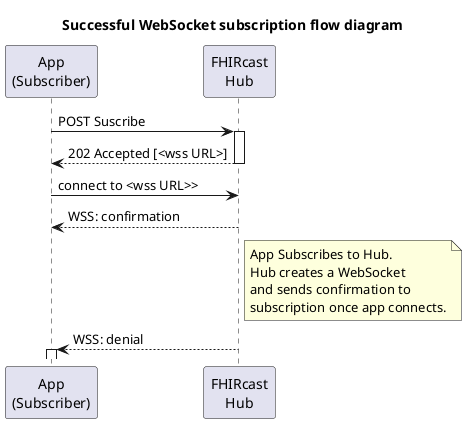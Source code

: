@startuml

title Successful WebSocket subscription flow diagram

participant "App\n(Subscriber)" as Subscriber
participant "FHIRcast\nHub" as Hub

Subscriber -> Hub++: POST Suscribe
Subscriber <-- Hub--: 202 Accepted [<wss URL>]
Subscriber -> Hub: connect to <wss URL>>
Subscriber <-- Hub: WSS: confirmation

note right of Hub
    App Subscribes to Hub. 
    Hub creates a WebSocket
    and sends confirmation to 
    subscription once app connects.
end note

Hub --> Subscriber++: WSS: denial

@enduml
